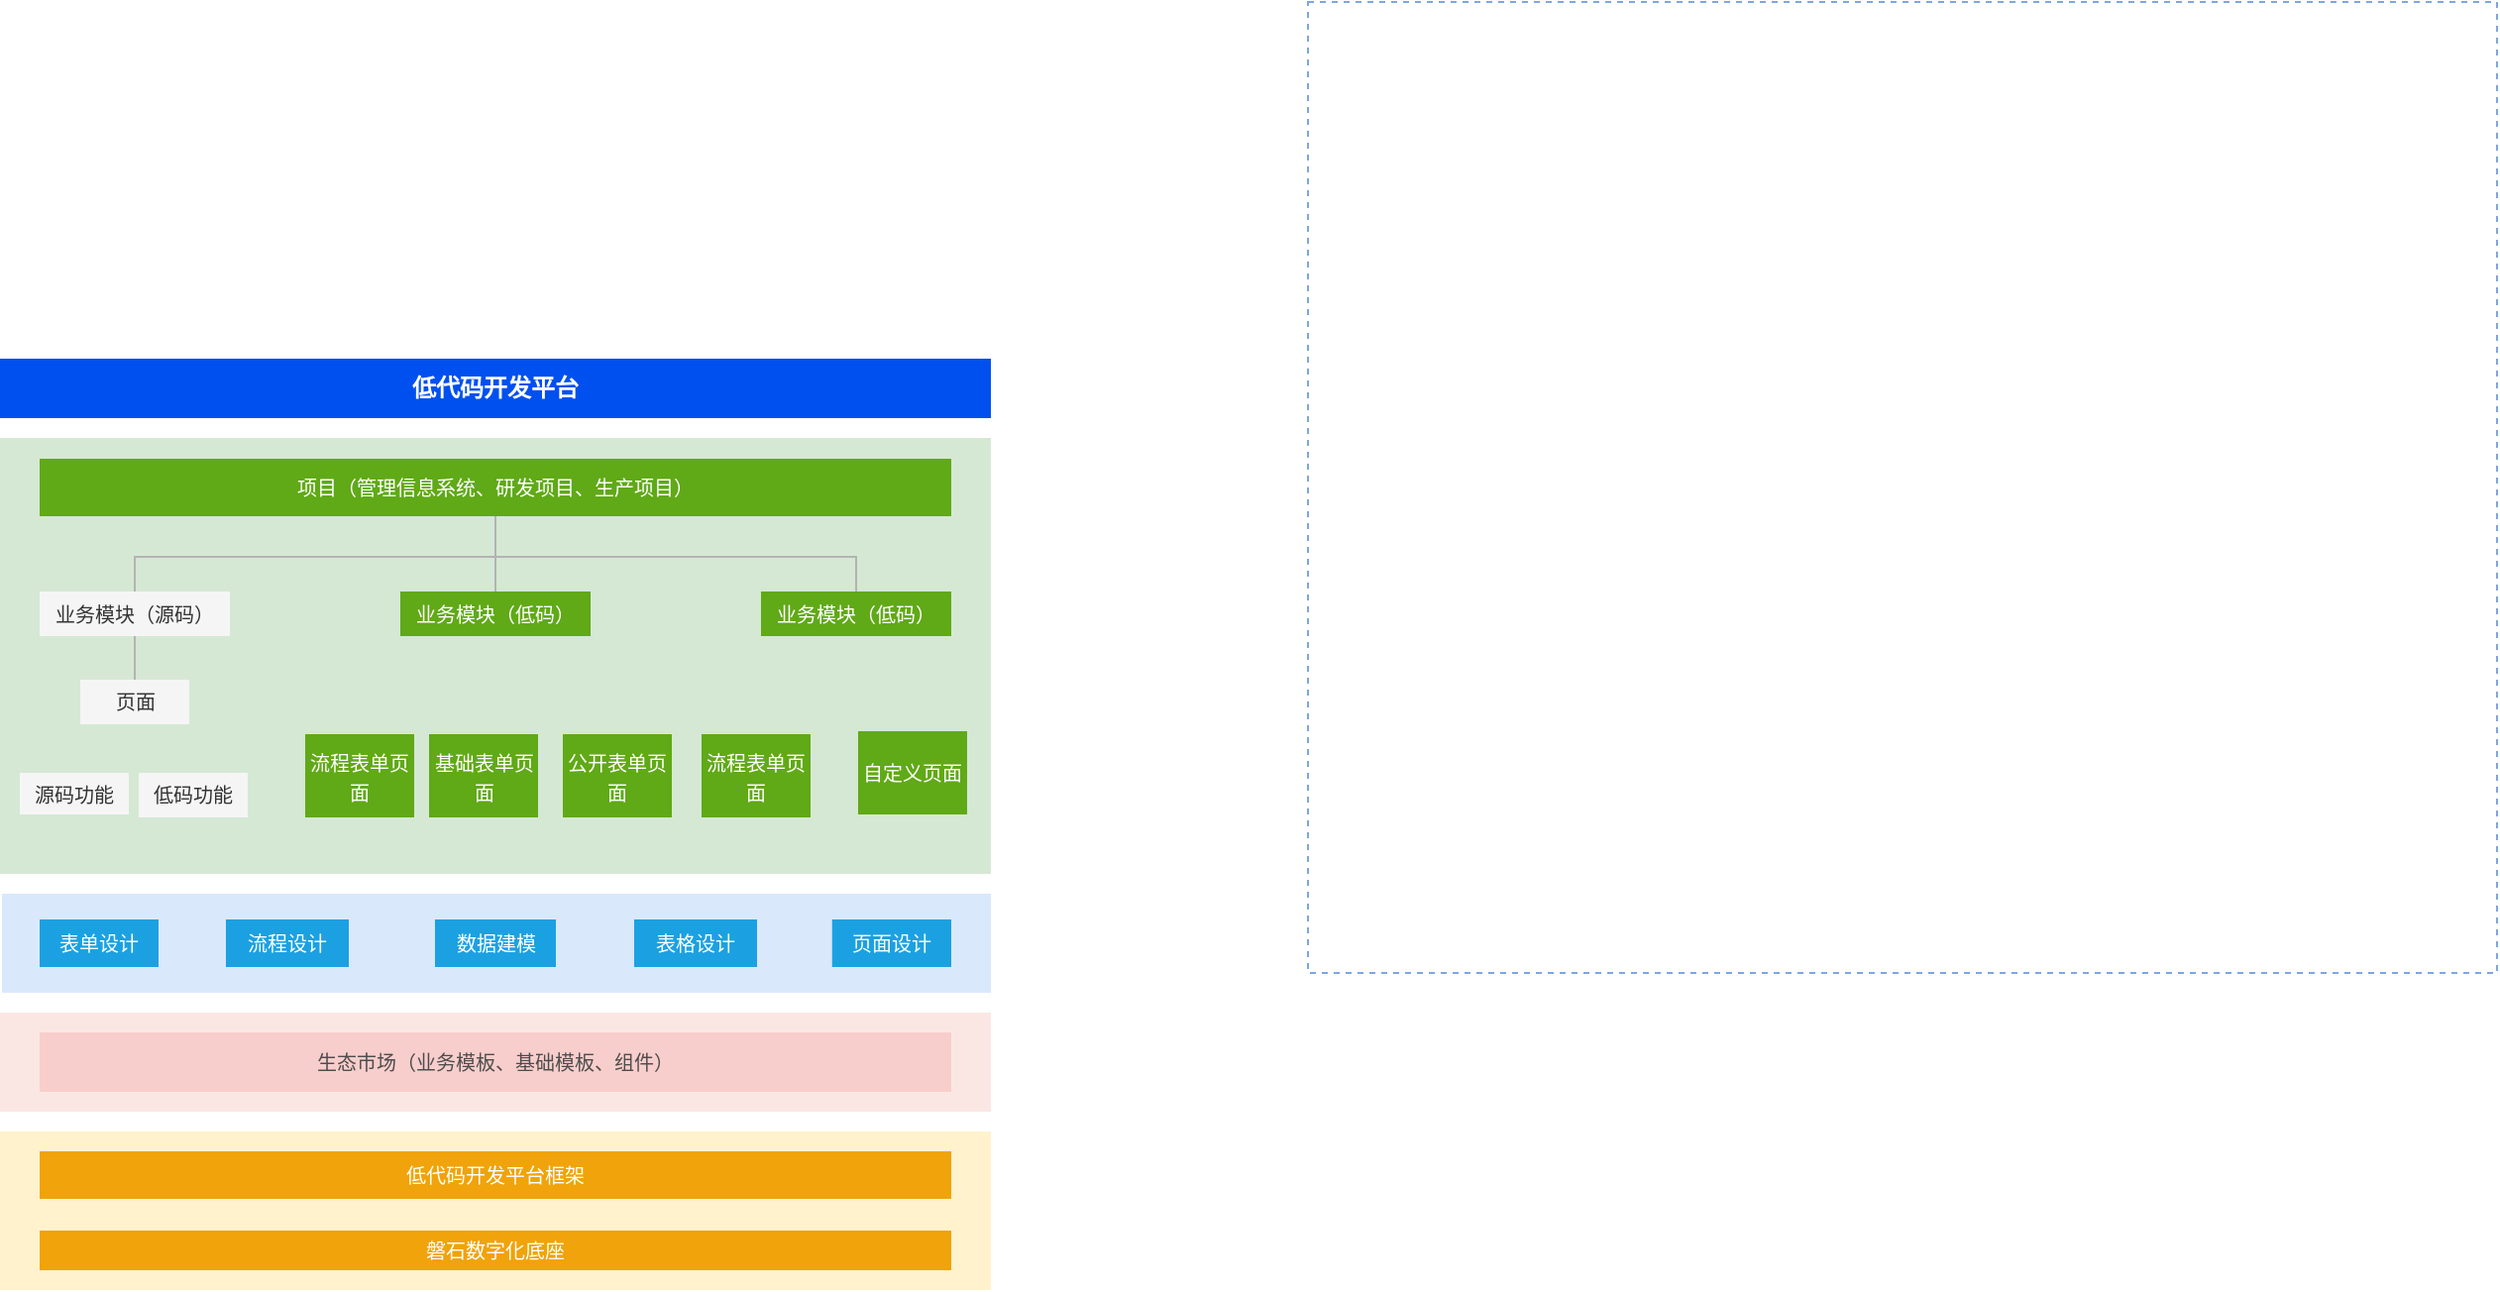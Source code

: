 <mxfile version="24.4.4" type="github">
  <diagram name="第 1 页" id="Xk4DTeO2L7ebXj1VIphF">
    <mxGraphModel dx="869" dy="473" grid="1" gridSize="10" guides="1" tooltips="1" connect="1" arrows="1" fold="1" page="1" pageScale="1" pageWidth="827" pageHeight="1169" math="0" shadow="0">
      <root>
        <mxCell id="0" />
        <mxCell id="1" parent="0" />
        <mxCell id="1DKFtj1IndCgD2F-R4Oi-11" value="" style="rounded=0;whiteSpace=wrap;html=1;fillColor=#dae8fc;strokeColor=none;" vertex="1" parent="1">
          <mxGeometry x="331" y="670" width="499" height="50" as="geometry" />
        </mxCell>
        <mxCell id="1DKFtj1IndCgD2F-R4Oi-1" value="" style="rounded=0;whiteSpace=wrap;html=1;fillColor=#FAE7E3;dashed=1;strokeColor=none;" vertex="1" parent="1">
          <mxGeometry x="330" y="730" width="500" height="50" as="geometry" />
        </mxCell>
        <mxCell id="2grN98Y4-Hv0bliAiQ4v-1" value="" style="rounded=0;whiteSpace=wrap;html=1;fillColor=none;strokeColor=#7EA6E0;strokeWidth=1;dashed=1;" parent="1" vertex="1">
          <mxGeometry x="990" y="220" width="600" height="490" as="geometry" />
        </mxCell>
        <mxCell id="Bs9pkw0BLUhhkMPPzYj--3" value="" style="rounded=0;whiteSpace=wrap;html=1;fillColor=#fff2cc;dashed=1;strokeColor=none;" parent="1" vertex="1">
          <mxGeometry x="330" y="790" width="500" height="80" as="geometry" />
        </mxCell>
        <mxCell id="2grN98Y4-Hv0bliAiQ4v-3" value="" style="rounded=0;whiteSpace=wrap;html=1;fillColor=#d5e8d4;dashed=1;strokeColor=none;" parent="1" vertex="1">
          <mxGeometry x="330" y="440" width="500" height="220" as="geometry" />
        </mxCell>
        <mxCell id="2grN98Y4-Hv0bliAiQ4v-35" value="&lt;b style=&quot;&quot;&gt;&lt;font style=&quot;font-size: 12px;&quot;&gt;低代码开发平台&lt;/font&gt;&lt;/b&gt;" style="rounded=0;whiteSpace=wrap;html=1;fillColor=#0050ef;fontColor=#ffffff;strokeColor=none;" parent="1" vertex="1">
          <mxGeometry x="330" y="400" width="500" height="30" as="geometry" />
        </mxCell>
        <mxCell id="2grN98Y4-Hv0bliAiQ4v-36" value="&lt;font color=&quot;#ffffff&quot; style=&quot;font-size: 10px;&quot;&gt;低代码开发平台框架&lt;/font&gt;" style="rounded=0;whiteSpace=wrap;html=1;fillColor=#f0a30a;strokeColor=none;align=center;fontColor=#000000;" parent="1" vertex="1">
          <mxGeometry x="350" y="800" width="460" height="24" as="geometry" />
        </mxCell>
        <mxCell id="2grN98Y4-Hv0bliAiQ4v-37" value="&lt;font color=&quot;#ffffff&quot; style=&quot;font-size: 10px;&quot;&gt;磐石数字化底座&lt;/font&gt;" style="rounded=0;whiteSpace=wrap;html=1;fillColor=#f0a30a;strokeColor=none;align=center;fontColor=#000000;" parent="1" vertex="1">
          <mxGeometry x="350" y="840" width="460" height="20" as="geometry" />
        </mxCell>
        <mxCell id="2grN98Y4-Hv0bliAiQ4v-41" value="&lt;span style=&quot;font-size: 10px;&quot;&gt;项目（管理信息系统、研发项目、生产项目）&lt;/span&gt;" style="rounded=0;whiteSpace=wrap;html=1;fillColor=#60a917;fontColor=#ffffff;strokeColor=none;align=center;" parent="1" vertex="1">
          <mxGeometry x="350" y="450.5" width="460" height="29" as="geometry" />
        </mxCell>
        <mxCell id="2grN98Y4-Hv0bliAiQ4v-42" value="&lt;span style=&quot;font-size: 10px;&quot;&gt;业务模块&lt;/span&gt;&lt;span style=&quot;font-size: 10px;&quot;&gt;（源码）&lt;/span&gt;" style="rounded=0;whiteSpace=wrap;html=1;align=center;fillColor=#f5f5f5;fontColor=#333333;strokeColor=none;" parent="1" vertex="1">
          <mxGeometry x="350" y="517.5" width="96" height="22.5" as="geometry" />
        </mxCell>
        <mxCell id="2grN98Y4-Hv0bliAiQ4v-43" value="&lt;span style=&quot;font-size: 10px;&quot;&gt;低码功能&lt;/span&gt;" style="rounded=0;whiteSpace=wrap;html=1;fillColor=#f5f5f5;fontColor=#333333;strokeColor=none;align=center;" parent="1" vertex="1">
          <mxGeometry x="400" y="609" width="55" height="22.5" as="geometry" />
        </mxCell>
        <mxCell id="2grN98Y4-Hv0bliAiQ4v-44" value="&lt;font style=&quot;font-size: 10px;&quot;&gt;表单设计&lt;/font&gt;" style="rounded=0;whiteSpace=wrap;html=1;fillColor=#1ba1e2;fontColor=#ffffff;strokeColor=none;align=center;" parent="1" vertex="1">
          <mxGeometry x="350" y="683" width="60" height="24" as="geometry" />
        </mxCell>
        <mxCell id="2grN98Y4-Hv0bliAiQ4v-45" style="edgeStyle=orthogonalEdgeStyle;rounded=0;orthogonalLoop=1;jettySize=auto;html=1;exitX=0.5;exitY=1;exitDx=0;exitDy=0;" parent="1" source="2grN98Y4-Hv0bliAiQ4v-44" target="2grN98Y4-Hv0bliAiQ4v-44" edge="1">
          <mxGeometry relative="1" as="geometry" />
        </mxCell>
        <mxCell id="2grN98Y4-Hv0bliAiQ4v-48" value="&lt;font style=&quot;font-size: 10px;&quot;&gt;源码功能&lt;/font&gt;" style="rounded=0;whiteSpace=wrap;html=1;fillColor=#f5f5f5;strokeColor=none;align=center;fontColor=#333333;" parent="1" vertex="1">
          <mxGeometry x="340" y="609" width="55" height="21" as="geometry" />
        </mxCell>
        <mxCell id="2grN98Y4-Hv0bliAiQ4v-49" value="&lt;font style=&quot;font-size: 10px;&quot;&gt;流程表单页面&lt;/font&gt;" style="rounded=0;whiteSpace=wrap;html=1;fillColor=#60a917;fontColor=#ffffff;strokeColor=none;align=center;" parent="1" vertex="1">
          <mxGeometry x="484" y="589.5" width="55" height="42" as="geometry" />
        </mxCell>
        <mxCell id="2grN98Y4-Hv0bliAiQ4v-50" value="&lt;font style=&quot;font-size: 10px;&quot;&gt;基础表单页面&lt;/font&gt;" style="rounded=0;whiteSpace=wrap;html=1;fillColor=#60a917;strokeColor=none;align=center;fontColor=#ffffff;" parent="1" vertex="1">
          <mxGeometry x="546.5" y="589.5" width="55" height="42" as="geometry" />
        </mxCell>
        <mxCell id="2grN98Y4-Hv0bliAiQ4v-51" value="&lt;font style=&quot;font-size: 10px;&quot;&gt;公开表单页面&lt;/font&gt;" style="rounded=0;whiteSpace=wrap;html=1;fillColor=#60a917;strokeColor=none;align=center;fontColor=#ffffff;" parent="1" vertex="1">
          <mxGeometry x="614" y="589.5" width="55" height="42" as="geometry" />
        </mxCell>
        <mxCell id="2grN98Y4-Hv0bliAiQ4v-52" value="&lt;span style=&quot;font-size: 10px;&quot;&gt;流程表单页面&lt;/span&gt;" style="rounded=0;whiteSpace=wrap;html=1;fillColor=#60a917;fontColor=#ffffff;strokeColor=none;align=center;" parent="1" vertex="1">
          <mxGeometry x="684" y="589.5" width="55" height="42" as="geometry" />
        </mxCell>
        <mxCell id="2grN98Y4-Hv0bliAiQ4v-53" value="&lt;font style=&quot;font-size: 10px;&quot;&gt;自定义页面&lt;/font&gt;" style="rounded=0;whiteSpace=wrap;html=1;fillColor=#60a917;fontColor=#ffffff;strokeColor=none;align=center;" parent="1" vertex="1">
          <mxGeometry x="763" y="588" width="55" height="42" as="geometry" />
        </mxCell>
        <mxCell id="2grN98Y4-Hv0bliAiQ4v-66" value="&lt;font style=&quot;font-size: 10px;&quot;&gt;流程设计&lt;/font&gt;" style="rounded=0;whiteSpace=wrap;html=1;fillColor=#1ba1e2;fontColor=#ffffff;strokeColor=none;align=center;" parent="1" vertex="1">
          <mxGeometry x="444" y="683" width="62" height="24" as="geometry" />
        </mxCell>
        <mxCell id="2grN98Y4-Hv0bliAiQ4v-67" value="&lt;font style=&quot;font-size: 10px;&quot;&gt;数据建模&lt;/font&gt;" style="rounded=0;whiteSpace=wrap;html=1;fillColor=#1ba1e2;fontColor=#ffffff;strokeColor=none;align=center;" parent="1" vertex="1">
          <mxGeometry x="549.5" y="683" width="61" height="24" as="geometry" />
        </mxCell>
        <mxCell id="2grN98Y4-Hv0bliAiQ4v-68" value="&lt;font style=&quot;font-size: 10px;&quot;&gt;页面设计&lt;/font&gt;" style="rounded=0;whiteSpace=wrap;html=1;fillColor=#1ba1e2;fontColor=#ffffff;strokeColor=none;align=center;" parent="1" vertex="1">
          <mxGeometry x="749.88" y="683" width="60.12" height="24" as="geometry" />
        </mxCell>
        <mxCell id="2grN98Y4-Hv0bliAiQ4v-69" value="&lt;font style=&quot;font-size: 10px;&quot;&gt;表格设计&lt;/font&gt;" style="rounded=0;whiteSpace=wrap;html=1;fillColor=#1ba1e2;fontColor=#ffffff;strokeColor=none;align=center;" parent="1" vertex="1">
          <mxGeometry x="650" y="683" width="62" height="24" as="geometry" />
        </mxCell>
        <mxCell id="Bs9pkw0BLUhhkMPPzYj--1" value="&lt;span style=&quot;font-size: 10px;&quot;&gt;&lt;font color=&quot;#4d4d4d&quot;&gt;生态市场（业务模板、基础模板、组件）&lt;/font&gt;&lt;/span&gt;" style="rounded=0;whiteSpace=wrap;html=1;fillColor=#f8cecc;strokeColor=none;align=center;" parent="1" vertex="1">
          <mxGeometry x="350" y="740" width="460" height="30" as="geometry" />
        </mxCell>
        <mxCell id="1DKFtj1IndCgD2F-R4Oi-2" value="&lt;span style=&quot;font-size: 10px;&quot;&gt;页面&lt;/span&gt;" style="rounded=0;whiteSpace=wrap;html=1;fillColor=#f5f5f5;fontColor=#333333;strokeColor=none;align=center;" vertex="1" parent="1">
          <mxGeometry x="370.5" y="562" width="55" height="22.5" as="geometry" />
        </mxCell>
        <mxCell id="1DKFtj1IndCgD2F-R4Oi-14" value="&lt;span style=&quot;font-size: 10px;&quot;&gt;业务模块&lt;/span&gt;&lt;span style=&quot;font-size: 10px;&quot;&gt;（低码）&lt;/span&gt;" style="rounded=0;whiteSpace=wrap;html=1;align=center;fillColor=#60a917;fontColor=#ffffff;strokeColor=none;" vertex="1" parent="1">
          <mxGeometry x="532" y="517.5" width="96" height="22.5" as="geometry" />
        </mxCell>
        <mxCell id="1DKFtj1IndCgD2F-R4Oi-15" value="&lt;span style=&quot;font-size: 10px;&quot;&gt;业务模块&lt;/span&gt;&lt;span style=&quot;font-size: 10px;&quot;&gt;（低码）&lt;/span&gt;" style="rounded=0;whiteSpace=wrap;html=1;align=center;fillColor=#60a917;fontColor=#ffffff;strokeColor=none;" vertex="1" parent="1">
          <mxGeometry x="714" y="517.5" width="96" height="22.5" as="geometry" />
        </mxCell>
        <mxCell id="1DKFtj1IndCgD2F-R4Oi-17" value="" style="endArrow=none;html=1;rounded=0;entryX=0.5;entryY=1;entryDx=0;entryDy=0;exitX=0.5;exitY=0;exitDx=0;exitDy=0;strokeColor=#B3B3B3;" edge="1" parent="1" source="1DKFtj1IndCgD2F-R4Oi-14" target="2grN98Y4-Hv0bliAiQ4v-41">
          <mxGeometry width="50" height="50" relative="1" as="geometry">
            <mxPoint x="550" y="550" as="sourcePoint" />
            <mxPoint x="600" y="500" as="targetPoint" />
          </mxGeometry>
        </mxCell>
        <mxCell id="1DKFtj1IndCgD2F-R4Oi-18" value="" style="endArrow=none;html=1;rounded=0;exitX=0.5;exitY=0;exitDx=0;exitDy=0;entryX=0.5;entryY=1;entryDx=0;entryDy=0;strokeColor=#B3B3B3;" edge="1" parent="1" source="2grN98Y4-Hv0bliAiQ4v-42" target="2grN98Y4-Hv0bliAiQ4v-41">
          <mxGeometry width="50" height="50" relative="1" as="geometry">
            <mxPoint x="550" y="550" as="sourcePoint" />
            <mxPoint x="600" y="500" as="targetPoint" />
            <Array as="points">
              <mxPoint x="398" y="500" />
              <mxPoint x="580" y="500" />
            </Array>
          </mxGeometry>
        </mxCell>
        <mxCell id="1DKFtj1IndCgD2F-R4Oi-20" value="" style="endArrow=none;html=1;rounded=0;entryX=0.5;entryY=0;entryDx=0;entryDy=0;strokeColor=#B3B3B3;" edge="1" parent="1" target="1DKFtj1IndCgD2F-R4Oi-15">
          <mxGeometry width="50" height="50" relative="1" as="geometry">
            <mxPoint x="580" y="480" as="sourcePoint" />
            <mxPoint x="762" y="518" as="targetPoint" />
            <Array as="points">
              <mxPoint x="580" y="500" />
              <mxPoint x="762" y="500" />
            </Array>
          </mxGeometry>
        </mxCell>
        <mxCell id="1DKFtj1IndCgD2F-R4Oi-21" value="" style="endArrow=none;html=1;rounded=0;entryX=0.5;entryY=1;entryDx=0;entryDy=0;strokeColor=#B3B3B3;" edge="1" parent="1" source="1DKFtj1IndCgD2F-R4Oi-2" target="2grN98Y4-Hv0bliAiQ4v-42">
          <mxGeometry width="50" height="50" relative="1" as="geometry">
            <mxPoint x="660" y="570" as="sourcePoint" />
            <mxPoint x="710" y="520" as="targetPoint" />
          </mxGeometry>
        </mxCell>
      </root>
    </mxGraphModel>
  </diagram>
</mxfile>
